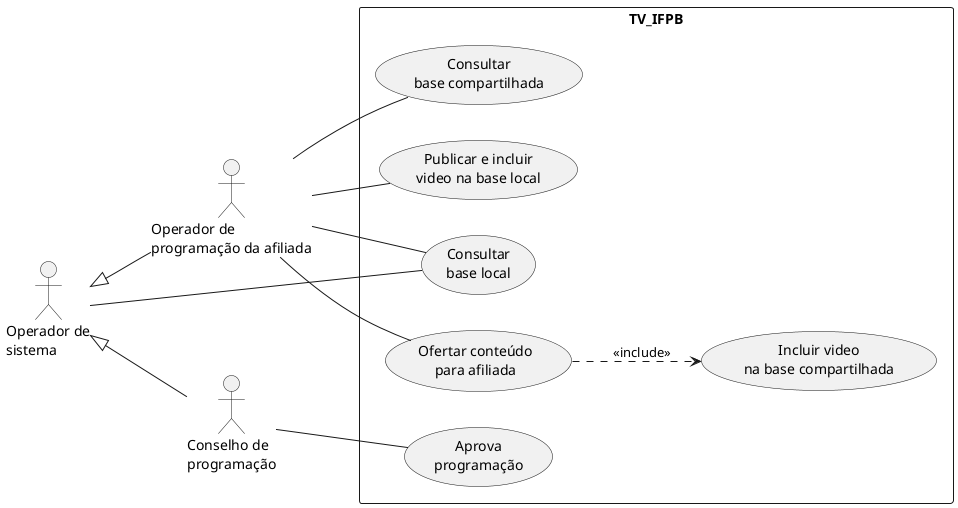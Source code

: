 @startuml

left to right direction
skinparam packageStyle rectangle

actor "Operador de\nsistema" as os
actor "Operador de\nprogramação da afiliada" as opa
actor "Conselho de\nprogramação" as cp

rectangle TV_IFPB {
    (Consultar\nbase compartilhada) as cbc
    (Publicar e incluir\nvideo na base local) as pil
    (Consultar\nbase local) as cbl
    (Incluir video\nna base compartilhada) as ivg
    (Ofertar conteúdo\npara afiliada) as oca
    (Aprova\nprogramação) as ap

    os <|-- opa
    os <|-- cp

    cp -- ap
    os -- cbl
    opa -- cbc
    opa -- pil
    opa -- cbl
    opa -- oca

    ' inclusão
    oca ..> ivg : <<include>>
}

@enduml

